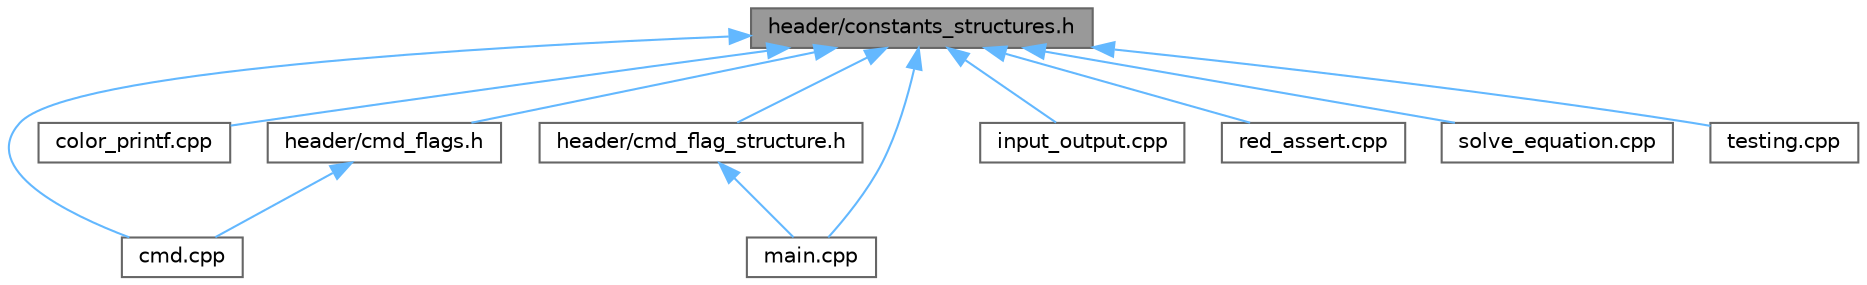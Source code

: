 digraph "header/constants_structures.h"
{
 // LATEX_PDF_SIZE
  bgcolor="transparent";
  edge [fontname=Helvetica,fontsize=10,labelfontname=Helvetica,labelfontsize=10];
  node [fontname=Helvetica,fontsize=10,shape=box,height=0.2,width=0.4];
  Node1 [id="Node000001",label="header/constants_structures.h",height=0.2,width=0.4,color="gray40", fillcolor="grey60", style="filled", fontcolor="black",tooltip="a header file with all constants and structures"];
  Node1 -> Node2 [id="edge1_Node000001_Node000002",dir="back",color="steelblue1",style="solid",tooltip=" "];
  Node2 [id="Node000002",label="cmd.cpp",height=0.2,width=0.4,color="grey40", fillcolor="white", style="filled",URL="$cmd_8cpp.html",tooltip=".cpp file with functions to analyze and parse command line arguments"];
  Node1 -> Node3 [id="edge2_Node000001_Node000003",dir="back",color="steelblue1",style="solid",tooltip=" "];
  Node3 [id="Node000003",label="color_printf.cpp",height=0.2,width=0.4,color="grey40", fillcolor="white", style="filled",URL="$color__printf_8cpp.html",tooltip="a module with function for writing colorful text"];
  Node1 -> Node4 [id="edge3_Node000001_Node000004",dir="back",color="steelblue1",style="solid",tooltip=" "];
  Node4 [id="Node000004",label="header/cmd_flag_structure.h",height=0.2,width=0.4,color="grey40", fillcolor="white", style="filled",URL="$cmd__flag__structure_8h.html",tooltip="a file for storing flag_array structure, cmd flags and their enum codes"];
  Node4 -> Node5 [id="edge4_Node000004_Node000005",dir="back",color="steelblue1",style="solid",tooltip=" "];
  Node5 [id="Node000005",label="main.cpp",height=0.2,width=0.4,color="grey40", fillcolor="white", style="filled",URL="$main_8cpp.html",tooltip="main file in Square Equation"];
  Node1 -> Node6 [id="edge5_Node000001_Node000006",dir="back",color="steelblue1",style="solid",tooltip=" "];
  Node6 [id="Node000006",label="header/cmd_flags.h",height=0.2,width=0.4,color="grey40", fillcolor="white", style="filled",URL="$cmd__flags_8h.html",tooltip="a file for storing output for flags (e.g: –help, –doc, –out)"];
  Node6 -> Node2 [id="edge6_Node000006_Node000002",dir="back",color="steelblue1",style="solid",tooltip=" "];
  Node1 -> Node7 [id="edge7_Node000001_Node000007",dir="back",color="steelblue1",style="solid",tooltip=" "];
  Node7 [id="Node000007",label="input_output.cpp",height=0.2,width=0.4,color="grey40", fillcolor="white", style="filled",URL="$input__output_8cpp.html",tooltip=".cpp file with functions for user input/output while running a program"];
  Node1 -> Node5 [id="edge8_Node000001_Node000005",dir="back",color="steelblue1",style="solid",tooltip=" "];
  Node1 -> Node8 [id="edge9_Node000001_Node000008",dir="back",color="steelblue1",style="solid",tooltip=" "];
  Node8 [id="Node000008",label="red_assert.cpp",height=0.2,width=0.4,color="grey40", fillcolor="white", style="filled",URL="$red__assert_8cpp.html",tooltip="assert with a message about ane error"];
  Node1 -> Node9 [id="edge10_Node000001_Node000009",dir="back",color="steelblue1",style="solid",tooltip=" "];
  Node9 [id="Node000009",label="solve_equation.cpp",height=0.2,width=0.4,color="grey40", fillcolor="white", style="filled",URL="$solve__equation_8cpp.html",tooltip="a file for solving a square equation"];
  Node1 -> Node10 [id="edge11_Node000001_Node000010",dir="back",color="steelblue1",style="solid",tooltip=" "];
  Node10 [id="Node000010",label="testing.cpp",height=0.2,width=0.4,color="grey40", fillcolor="white", style="filled",URL="$testing_8cpp.html",tooltip="a file with functions to do unit-tests"];
}
